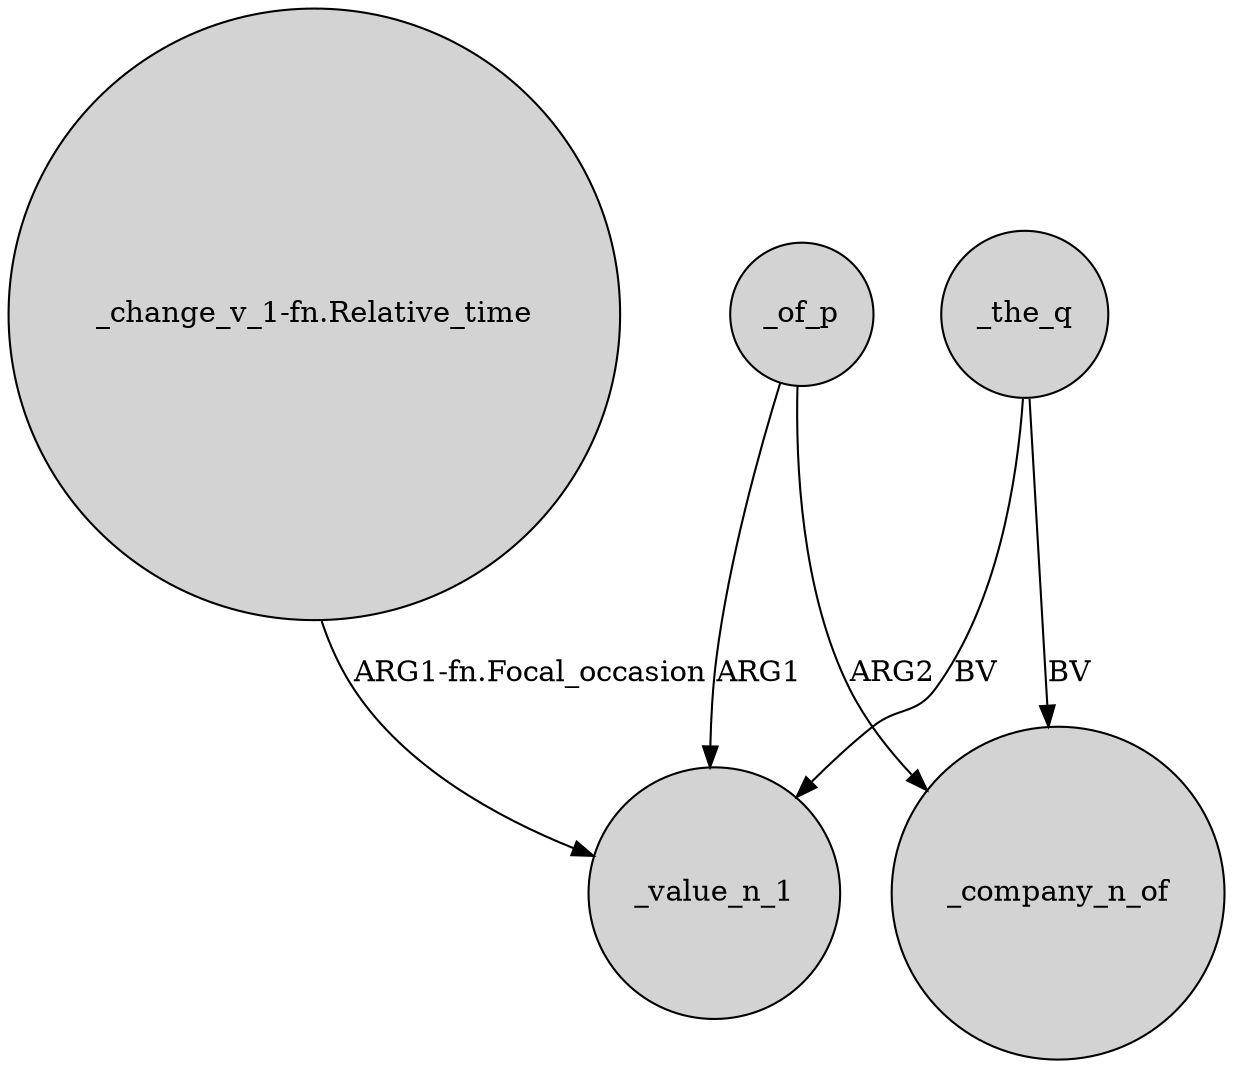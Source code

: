 digraph {
	node [shape=circle style=filled]
	"_change_v_1-fn.Relative_time" -> _value_n_1 [label="ARG1-fn.Focal_occasion"]
	_the_q -> _value_n_1 [label=BV]
	_of_p -> _value_n_1 [label=ARG1]
	_the_q -> _company_n_of [label=BV]
	_of_p -> _company_n_of [label=ARG2]
}
